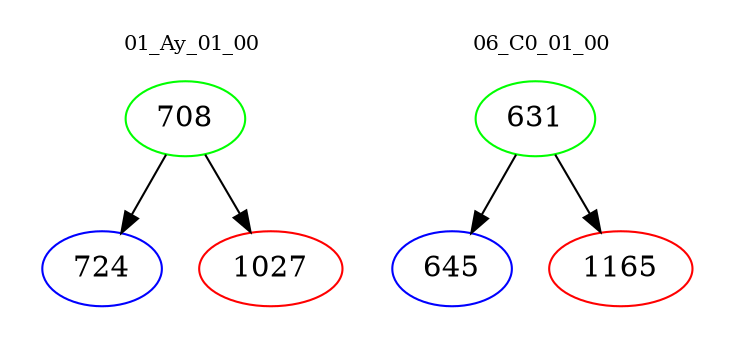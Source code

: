 digraph{
subgraph cluster_0 {
color = white
label = "01_Ay_01_00";
fontsize=10;
T0_708 [label="708", color="green"]
T0_708 -> T0_724 [color="black"]
T0_724 [label="724", color="blue"]
T0_708 -> T0_1027 [color="black"]
T0_1027 [label="1027", color="red"]
}
subgraph cluster_1 {
color = white
label = "06_C0_01_00";
fontsize=10;
T1_631 [label="631", color="green"]
T1_631 -> T1_645 [color="black"]
T1_645 [label="645", color="blue"]
T1_631 -> T1_1165 [color="black"]
T1_1165 [label="1165", color="red"]
}
}
